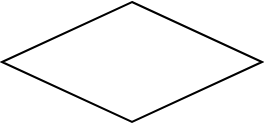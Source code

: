 <mxfile version="22.1.16" type="device">
  <diagram name="페이지-1" id="dZGM1Yh78iacvX6i9IdD">
    <mxGraphModel dx="1176" dy="685" grid="1" gridSize="10" guides="1" tooltips="1" connect="1" arrows="1" fold="1" page="1" pageScale="1" pageWidth="827" pageHeight="1169" math="0" shadow="0">
      <root>
        <mxCell id="0" />
        <mxCell id="1" parent="0" />
        <mxCell id="j3pA33K5nDI9ZaPd__X7-1" value="" style="rhombus;whiteSpace=wrap;html=1;" vertex="1" parent="1">
          <mxGeometry x="180" y="160" width="130" height="60" as="geometry" />
        </mxCell>
      </root>
    </mxGraphModel>
  </diagram>
</mxfile>
